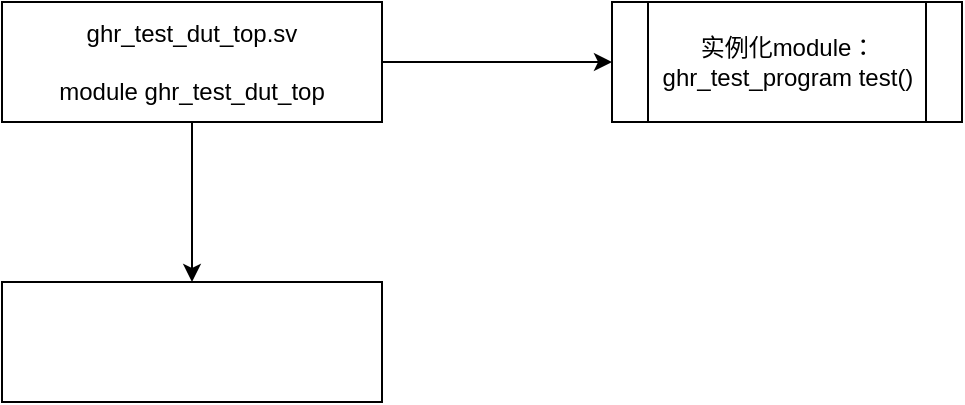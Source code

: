 <mxfile version="14.9.0" type="github">
  <diagram id="dHyQosclc3NUR6HKDb04" name="Page-1">
    <mxGraphModel dx="1422" dy="794" grid="1" gridSize="10" guides="1" tooltips="1" connect="1" arrows="1" fold="1" page="1" pageScale="1" pageWidth="827" pageHeight="1169" math="0" shadow="0">
      <root>
        <mxCell id="0" />
        <mxCell id="1" parent="0" />
        <mxCell id="dHHoHIPFjKXj9bd5cRM4-3" value="" style="edgeStyle=orthogonalEdgeStyle;rounded=0;orthogonalLoop=1;jettySize=auto;html=1;" edge="1" parent="1" source="dHHoHIPFjKXj9bd5cRM4-1" target="dHHoHIPFjKXj9bd5cRM4-2">
          <mxGeometry relative="1" as="geometry" />
        </mxCell>
        <mxCell id="dHHoHIPFjKXj9bd5cRM4-5" value="" style="edgeStyle=orthogonalEdgeStyle;rounded=0;orthogonalLoop=1;jettySize=auto;html=1;" edge="1" parent="1" source="dHHoHIPFjKXj9bd5cRM4-1" target="dHHoHIPFjKXj9bd5cRM4-4">
          <mxGeometry relative="1" as="geometry" />
        </mxCell>
        <mxCell id="dHHoHIPFjKXj9bd5cRM4-1" value="ghr_test_dut_top.sv&lt;br&gt;&lt;br&gt;module&amp;nbsp;ghr_test_dut_top&lt;br&gt;" style="rounded=0;whiteSpace=wrap;html=1;" vertex="1" parent="1">
          <mxGeometry x="270" y="90" width="190" height="60" as="geometry" />
        </mxCell>
        <mxCell id="dHHoHIPFjKXj9bd5cRM4-2" value="" style="rounded=0;whiteSpace=wrap;html=1;" vertex="1" parent="1">
          <mxGeometry x="270" y="230" width="190" height="60" as="geometry" />
        </mxCell>
        <mxCell id="dHHoHIPFjKXj9bd5cRM4-4" value="实例化module：&lt;br&gt;ghr_test_program test()" style="shape=process;whiteSpace=wrap;html=1;backgroundOutline=1;rounded=0;" vertex="1" parent="1">
          <mxGeometry x="575" y="90" width="175" height="60" as="geometry" />
        </mxCell>
      </root>
    </mxGraphModel>
  </diagram>
</mxfile>
